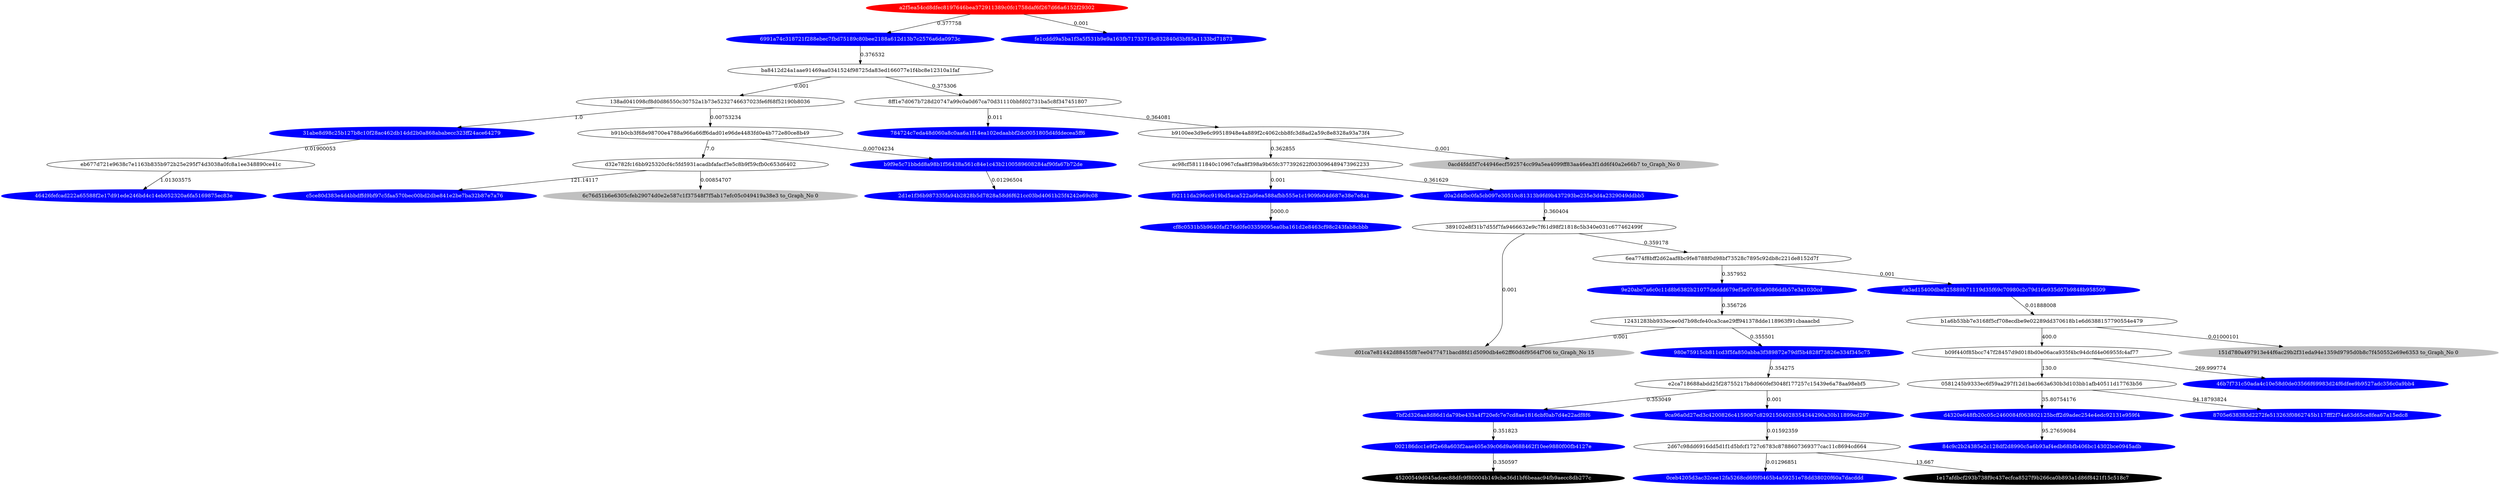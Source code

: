 digraph G{rankdir=TB;layout=dot;
"a2f5ea54cd8dfec8197646bea372911389c0fc1758daf6f267d66a6152f29302" [style="solid,filled",color=red,fontcolor=white];
"6991a74c318721f288ebec7fbd75189c80bee2188a612d13b7c2576a6da0973c" [style="solid,filled",color=blue,fontcolor=white];
"d4320e648fb20c05c2460084f063802125bcff2d9adec254e4edc92131e959f4" [style="solid,filled",color=blue,fontcolor=white];
"f92111da296cc919bd5aca522ad6ea588afbb555e1c1909fe04d687e38e7e8a1" [style="solid,filled",color=blue,fontcolor=white];
"980e75915cb811cd3f5fa850abba3f389872e79df5b4828f73826e334f345c75" [style="solid,filled",color=blue,fontcolor=white];
"6c76d51b6e6305cfeb29074d0e2e587c1f37548f7f5ab17efc05c049419a38e3" [style="solid,filled",color=gray,fontcolor=black,label= "6c76d51b6e6305cfeb29074d0e2e587c1f37548f7f5ab17efc05c049419a38e3 to_Graph_No 0"];
"7bf2d326aa8d86d1da79be433a4f720efc7e7cd8ae1816cbf0ab7d4e22adf8f6" [style="solid,filled",color=blue,fontcolor=white];
"d0a2d4fbc0fa5cb097e30510c81313b9fd9b437293be235e3d4a2329049ddbb5" [style="solid,filled",color=blue,fontcolor=white];
"0acd4fdd5f7c44946ecf592574cc99a5ea4099ff83aa46ea3f1dd6f40a2e66b7" [style="solid,filled",color=gray,fontcolor=black,label= "0acd4fdd5f7c44946ecf592574cc99a5ea4099ff83aa46ea3f1dd6f40a2e66b7 to_Graph_No 0"];
"fe1cddd9a5ba1f3a5f531b9e9a163fb71733719c832840d3bf85a1133bd71873" [style="solid,filled",color=blue,fontcolor=white];
"1e17afdbcf293b738f9c437ecfca8527f9b266ca0b893a1d86f8421f15c518c7" [style="solid,filled",color=black,fontcolor=white];
"9ca96a0d27ed3c4200826c4159067c82921504028354344290a30b11899ed297" [style="solid,filled",color=blue,fontcolor=white];
"46426fefcad222a65588f2e17d91ede246bd4c14eb052320a6fa5169875ec83e" [style="solid,filled",color=blue,fontcolor=white];
"2d1e1f36b987335fa94b2828b5d7828a58d6f621cc03bd4061b25f4242e69c08" [style="solid,filled",color=blue,fontcolor=white];
"c5ce80d383e4d4bbdffd9bf97c5faa570bec00bd2dbe841e2be7ba32b87e7a76" [style="solid,filled",color=blue,fontcolor=white];
"d01ca7e81442d88455f87ee0477471bacd8fd1d5090db4e62ff60d6f9564f706" [style="solid,filled",color=gray,fontcolor=black,label= "d01ca7e81442d88455f87ee0477471bacd8fd1d5090db4e62ff60d6f9564f706 to_Graph_No 15"];
"31abe8d98c25b127b8c10f28ac462db14dd2b0a868ababecc323ff24ace64279" [style="solid,filled",color=blue,fontcolor=white];
"da3ad15400dba825889b71119d35f69c70980c2c79d16e935d07b9848b958509" [style="solid,filled",color=blue,fontcolor=white];
"cf8c0531b5b9640faf276d0fe03359095ea0ba161d2e8463cf98c243fab8cbbb" [style="solid,filled",color=blue,fontcolor=white];
"8705e638383d2272fe513263f0862745b117fff2f74a63d65ce8fea67a15edc8" [style="solid,filled",color=blue,fontcolor=white];
"84c9c2b24385e2c128df2d8990c5a6b93af4edb68bfb406bc14302bce0945adb" [style="solid,filled",color=blue,fontcolor=white];
"b9f9e5c71bbdd8a98b1f56438a561c84e1c43b2100589608284af90fa67b72de" [style="solid,filled",color=blue,fontcolor=white];
"784724c7eda48d060a8c0aa6a1f14ea102edaabbf2dc0051805d4fddecea5ff6" [style="solid,filled",color=blue,fontcolor=white];
"46b7f731c50ada4c10e58d0de03566f69983d24f6dfee9b9527adc356c0a9bb4" [style="solid,filled",color=blue,fontcolor=white];
"45200549d045adcec88dfc9f80004b149cbe36d1bf6beaac94fb9aecc8db277c" [style="solid,filled",color=black,fontcolor=white];
"9e20abc7a6c0c11d8b6382b21077deddd679ef5e07c85a9086ddb57e3a1030cd" [style="solid,filled",color=blue,fontcolor=white];
"151d780a497913e44f6ac29b2f31eda94e1359d9795d0b8c7f450552e69e6353" [style="solid,filled",color=gray,fontcolor=black,label= "151d780a497913e44f6ac29b2f31eda94e1359d9795d0b8c7f450552e69e6353 to_Graph_No 0"];
"0ceb4205d3ac32cee12fa5268cd6f0f0465b4a59251e78dd38020f60a7dacddd" [style="solid,filled",color=blue,fontcolor=white];
"002186dcc1e9f2e68a603f2aae405e39c06d9a9688462f10ee9880f00fb4127e" [style="solid,filled",color=blue,fontcolor=white];
"7bf2d326aa8d86d1da79be433a4f720efc7e7cd8ae1816cbf0ab7d4e22adf8f6" -> "002186dcc1e9f2e68a603f2aae405e39c06d9a9688462f10ee9880f00fb4127e" [label=0.351823];
"ac98cf58111840c10967cfaa8f398a9b65fc377392622f003096489473962233" -> "f92111da296cc919bd5aca522ad6ea588afbb555e1c1909fe04d687e38e7e8a1" [label=0.001];
"a2f5ea54cd8dfec8197646bea372911389c0fc1758daf6f267d66a6152f29302" -> "fe1cddd9a5ba1f3a5f531b9e9a163fb71733719c832840d3bf85a1133bd71873" [label=0.001];
"b91b0cb3f68e98700e4788a966a66ff6dad01e96de4483fd0e4b772e80ce8b49" -> "d32e782fc16bb925320cf4c5fd5931acadbfafacf3e5c8b9f59cfb0c653d6402" [label=7.0];
"b1a6b53bb7e3168f5cf708ecdbe9e02289dd370618b1e6d6388157790554e479" -> "b09f440f85bcc747f28457d9d018bd0e06aca935f4bc94dcfd4e06955fc4af77" [label=400.0];
"6991a74c318721f288ebec7fbd75189c80bee2188a612d13b7c2576a6da0973c" -> "ba8412d24a1aae91469aa0341524f98725da83ed166077e1f4bc8e12310a1faf" [label=0.376532];
"6ea774f8bff2d62aaf8bc9fe8788f0d98bf73528c7895c92db8c221de8152d7f" -> "9e20abc7a6c0c11d8b6382b21077deddd679ef5e07c85a9086ddb57e3a1030cd" [label=0.357952];
"d32e782fc16bb925320cf4c5fd5931acadbfafacf3e5c8b9f59cfb0c653d6402" -> "6c76d51b6e6305cfeb29074d0e2e587c1f37548f7f5ab17efc05c049419a38e3" [label=0.00854707];
"b9100ee3d9e6c99518948e4a889f2c4062cbb8fc3d8ad2a59c8e8328a93a73f4" -> "0acd4fdd5f7c44946ecf592574cc99a5ea4099ff83aa46ea3f1dd6f40a2e66b7" [label=0.001];
"138ad041098cf8d0d86550c30752a1b73e5232746637023fe6f68f52190b8036" -> "b91b0cb3f68e98700e4788a966a66ff6dad01e96de4483fd0e4b772e80ce8b49" [label=0.00753234];
"389102e8f31b7d55f7fa9466632e9c7f61d98f21818c5b340e031c677462499f" -> "d01ca7e81442d88455f87ee0477471bacd8fd1d5090db4e62ff60d6f9564f706" [label=0.001];
"0581245b9333ec6f59aa297f12d1bac663a630b3d103bb1afb40511d17763b56" -> "d4320e648fb20c05c2460084f063802125bcff2d9adec254e4edc92131e959f4" [label=35.80754176];
"b91b0cb3f68e98700e4788a966a66ff6dad01e96de4483fd0e4b772e80ce8b49" -> "b9f9e5c71bbdd8a98b1f56438a561c84e1c43b2100589608284af90fa67b72de" [label=0.00704234];
"ac98cf58111840c10967cfaa8f398a9b65fc377392622f003096489473962233" -> "d0a2d4fbc0fa5cb097e30510c81313b9fd9b437293be235e3d4a2329049ddbb5" [label=0.361629];
"eb677d721e9638c7e1163b835b972b25e295f74d3038a0fc8a1ee348890ce41c" -> "46426fefcad222a65588f2e17d91ede246bd4c14eb052320a6fa5169875ec83e" [label=1.01303575];
"b09f440f85bcc747f28457d9d018bd0e06aca935f4bc94dcfd4e06955fc4af77" -> "46b7f731c50ada4c10e58d0de03566f69983d24f6dfee9b9527adc356c0a9bb4" [label=269.999774];
"d0a2d4fbc0fa5cb097e30510c81313b9fd9b437293be235e3d4a2329049ddbb5" -> "389102e8f31b7d55f7fa9466632e9c7f61d98f21818c5b340e031c677462499f" [label=0.360404];
"389102e8f31b7d55f7fa9466632e9c7f61d98f21818c5b340e031c677462499f" -> "6ea774f8bff2d62aaf8bc9fe8788f0d98bf73528c7895c92db8c221de8152d7f" [label=0.359178];
"002186dcc1e9f2e68a603f2aae405e39c06d9a9688462f10ee9880f00fb4127e" -> "45200549d045adcec88dfc9f80004b149cbe36d1bf6beaac94fb9aecc8db277c" [label=0.350597];
"b09f440f85bcc747f28457d9d018bd0e06aca935f4bc94dcfd4e06955fc4af77" -> "0581245b9333ec6f59aa297f12d1bac663a630b3d103bb1afb40511d17763b56" [label=130.0];
"a2f5ea54cd8dfec8197646bea372911389c0fc1758daf6f267d66a6152f29302" -> "6991a74c318721f288ebec7fbd75189c80bee2188a612d13b7c2576a6da0973c" [label=0.377758];
"ba8412d24a1aae91469aa0341524f98725da83ed166077e1f4bc8e12310a1faf" -> "138ad041098cf8d0d86550c30752a1b73e5232746637023fe6f68f52190b8036" [label=0.001];
"9e20abc7a6c0c11d8b6382b21077deddd679ef5e07c85a9086ddb57e3a1030cd" -> "12431283bb933ecee0d7b98cfe40ca3cae29ff941378dde118963f91cbaaacbd" [label=0.356726];
"b9100ee3d9e6c99518948e4a889f2c4062cbb8fc3d8ad2a59c8e8328a93a73f4" -> "ac98cf58111840c10967cfaa8f398a9b65fc377392622f003096489473962233" [label=0.362855];
"12431283bb933ecee0d7b98cfe40ca3cae29ff941378dde118963f91cbaaacbd" -> "d01ca7e81442d88455f87ee0477471bacd8fd1d5090db4e62ff60d6f9564f706" [label=0.001];
"d4320e648fb20c05c2460084f063802125bcff2d9adec254e4edc92131e959f4" -> "84c9c2b24385e2c128df2d8990c5a6b93af4edb68bfb406bc14302bce0945adb" [label=95.27659084];
"b1a6b53bb7e3168f5cf708ecdbe9e02289dd370618b1e6d6388157790554e479" -> "151d780a497913e44f6ac29b2f31eda94e1359d9795d0b8c7f450552e69e6353" [label=0.01000101];
"e2ca718688abdd25f28755217b8d060fef3048f177257c15439e6a78aa98ebf5" -> "7bf2d326aa8d86d1da79be433a4f720efc7e7cd8ae1816cbf0ab7d4e22adf8f6" [label=0.353049];
"138ad041098cf8d0d86550c30752a1b73e5232746637023fe6f68f52190b8036" -> "31abe8d98c25b127b8c10f28ac462db14dd2b0a868ababecc323ff24ace64279" [label=1.0];
"0581245b9333ec6f59aa297f12d1bac663a630b3d103bb1afb40511d17763b56" -> "8705e638383d2272fe513263f0862745b117fff2f74a63d65ce8fea67a15edc8" [label=94.18793824];
"da3ad15400dba825889b71119d35f69c70980c2c79d16e935d07b9848b958509" -> "b1a6b53bb7e3168f5cf708ecdbe9e02289dd370618b1e6d6388157790554e479" [label=0.01888008];
"2d67c98dd6916dd5d1f1d5bfcf1727c6783c8788607369377cac11c8694cd664" -> "0ceb4205d3ac32cee12fa5268cd6f0f0465b4a59251e78dd38020f60a7dacddd" [label=0.01296851];
"9ca96a0d27ed3c4200826c4159067c82921504028354344290a30b11899ed297" -> "2d67c98dd6916dd5d1f1d5bfcf1727c6783c8788607369377cac11c8694cd664" [label=0.01592359];
"ba8412d24a1aae91469aa0341524f98725da83ed166077e1f4bc8e12310a1faf" -> "8ff1e7d067b728d20747a99c0a0d67ca70d31110bbfd02731ba5c8f347451807" [label=0.375306];
"b9f9e5c71bbdd8a98b1f56438a561c84e1c43b2100589608284af90fa67b72de" -> "2d1e1f36b987335fa94b2828b5d7828a58d6f621cc03bd4061b25f4242e69c08" [label=0.01296504];
"8ff1e7d067b728d20747a99c0a0d67ca70d31110bbfd02731ba5c8f347451807" -> "b9100ee3d9e6c99518948e4a889f2c4062cbb8fc3d8ad2a59c8e8328a93a73f4" [label=0.364081];
"980e75915cb811cd3f5fa850abba3f389872e79df5b4828f73826e334f345c75" -> "e2ca718688abdd25f28755217b8d060fef3048f177257c15439e6a78aa98ebf5" [label=0.354275];
"e2ca718688abdd25f28755217b8d060fef3048f177257c15439e6a78aa98ebf5" -> "9ca96a0d27ed3c4200826c4159067c82921504028354344290a30b11899ed297" [label=0.001];
"2d67c98dd6916dd5d1f1d5bfcf1727c6783c8788607369377cac11c8694cd664" -> "1e17afdbcf293b738f9c437ecfca8527f9b266ca0b893a1d86f8421f15c518c7" [label=13.667];
"d32e782fc16bb925320cf4c5fd5931acadbfafacf3e5c8b9f59cfb0c653d6402" -> "c5ce80d383e4d4bbdffd9bf97c5faa570bec00bd2dbe841e2be7ba32b87e7a76" [label=121.14117];
"6ea774f8bff2d62aaf8bc9fe8788f0d98bf73528c7895c92db8c221de8152d7f" -> "da3ad15400dba825889b71119d35f69c70980c2c79d16e935d07b9848b958509" [label=0.001];
"12431283bb933ecee0d7b98cfe40ca3cae29ff941378dde118963f91cbaaacbd" -> "980e75915cb811cd3f5fa850abba3f389872e79df5b4828f73826e334f345c75" [label=0.355501];
"f92111da296cc919bd5aca522ad6ea588afbb555e1c1909fe04d687e38e7e8a1" -> "cf8c0531b5b9640faf276d0fe03359095ea0ba161d2e8463cf98c243fab8cbbb" [label=5000.0];
"8ff1e7d067b728d20747a99c0a0d67ca70d31110bbfd02731ba5c8f347451807" -> "784724c7eda48d060a8c0aa6a1f14ea102edaabbf2dc0051805d4fddecea5ff6" [label=0.011];
"31abe8d98c25b127b8c10f28ac462db14dd2b0a868ababecc323ff24ace64279" -> "eb677d721e9638c7e1163b835b972b25e295f74d3038a0fc8a1ee348890ce41c" [label=0.01900053];
}